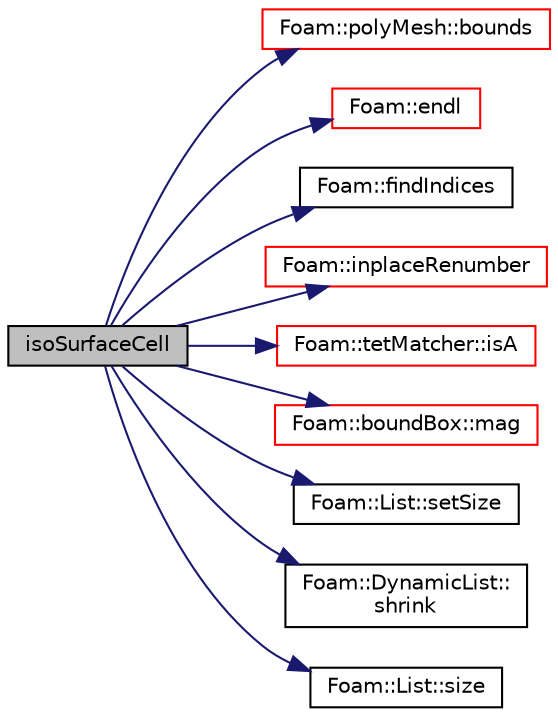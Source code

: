 digraph "isoSurfaceCell"
{
  bgcolor="transparent";
  edge [fontname="Helvetica",fontsize="10",labelfontname="Helvetica",labelfontsize="10"];
  node [fontname="Helvetica",fontsize="10",shape=record];
  rankdir="LR";
  Node0 [label="isoSurfaceCell",height=0.2,width=0.4,color="black", fillcolor="grey75", style="filled", fontcolor="black"];
  Node0 -> Node1 [color="midnightblue",fontsize="10",style="solid",fontname="Helvetica"];
  Node1 [label="Foam::polyMesh::bounds",height=0.2,width=0.4,color="red",URL="$a28565.html#af0b8fd78dbff2bbd5d76f5c2e8569fbe",tooltip="Return mesh bounding box. "];
  Node0 -> Node20 [color="midnightblue",fontsize="10",style="solid",fontname="Helvetica"];
  Node20 [label="Foam::endl",height=0.2,width=0.4,color="red",URL="$a21851.html#a2db8fe02a0d3909e9351bb4275b23ce4",tooltip="Add newline and flush stream. "];
  Node0 -> Node152 [color="midnightblue",fontsize="10",style="solid",fontname="Helvetica"];
  Node152 [label="Foam::findIndices",height=0.2,width=0.4,color="black",URL="$a21851.html#a397299eb3cd05ecb81797e7109e2f0b9",tooltip="Find all occurences of given element. Linear search. "];
  Node0 -> Node153 [color="midnightblue",fontsize="10",style="solid",fontname="Helvetica"];
  Node153 [label="Foam::inplaceRenumber",height=0.2,width=0.4,color="red",URL="$a21851.html#a9b337312524f331043d60cc58a96a5e1",tooltip="Inplace renumber the values of a list. "];
  Node0 -> Node159 [color="midnightblue",fontsize="10",style="solid",fontname="Helvetica"];
  Node159 [label="Foam::tetMatcher::isA",height=0.2,width=0.4,color="red",URL="$a28337.html#a48f87470f65d5c2d0ed58af8637d33ee",tooltip="Exact match. Uses faceSizeMatch. "];
  Node0 -> Node384 [color="midnightblue",fontsize="10",style="solid",fontname="Helvetica"];
  Node384 [label="Foam::boundBox::mag",height=0.2,width=0.4,color="red",URL="$a28253.html#a9b53370021569e27db1ddfb33196232f",tooltip="The magnitude of the bounding box span. "];
  Node0 -> Node183 [color="midnightblue",fontsize="10",style="solid",fontname="Helvetica"];
  Node183 [label="Foam::List::setSize",height=0.2,width=0.4,color="black",URL="$a26833.html#aedb985ffeaf1bdbfeccc2a8730405703",tooltip="Reset size of List. "];
  Node0 -> Node385 [color="midnightblue",fontsize="10",style="solid",fontname="Helvetica"];
  Node385 [label="Foam::DynamicList::\lshrink",height=0.2,width=0.4,color="black",URL="$a27005.html#a88964e734acd91f096c914d0cc5a6e75",tooltip="Shrink the allocated space to the number of elements used. "];
  Node0 -> Node81 [color="midnightblue",fontsize="10",style="solid",fontname="Helvetica"];
  Node81 [label="Foam::List::size",height=0.2,width=0.4,color="black",URL="$a26833.html#a8a5f6fa29bd4b500caf186f60245b384",tooltip="Override size to be inconsistent with allocated storage. "];
}
